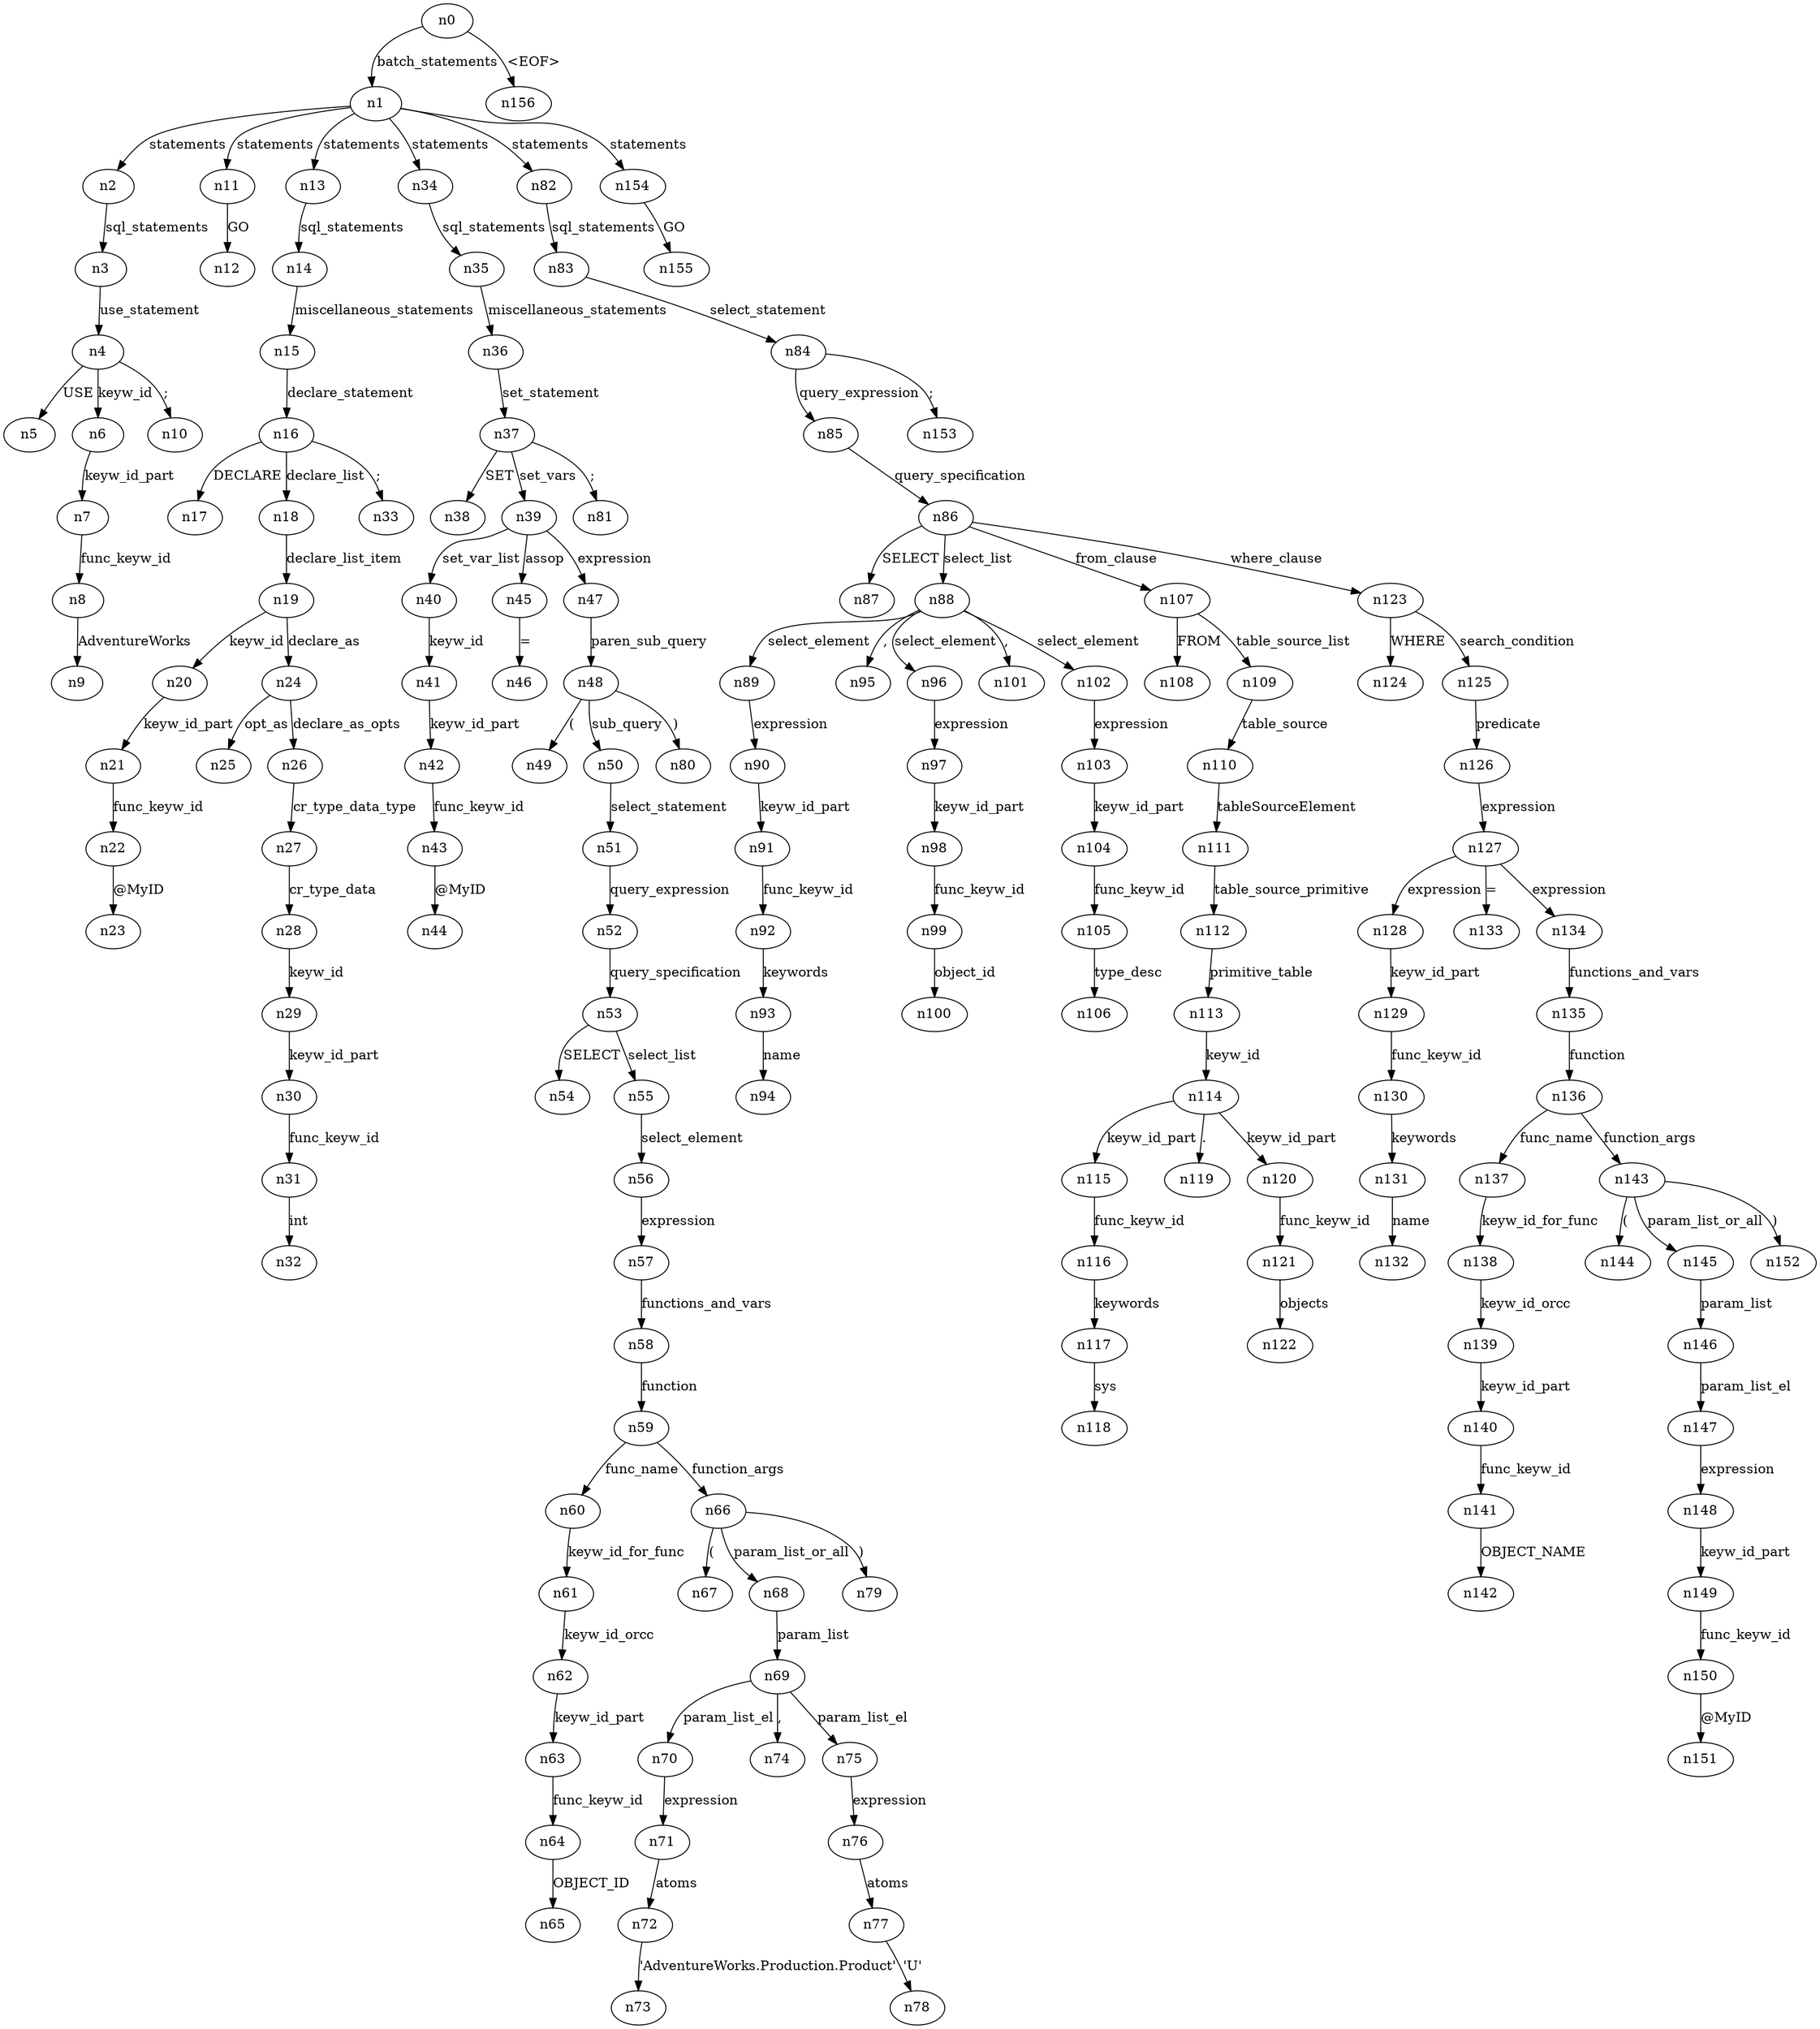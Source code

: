 digraph ParseTree {
  n0 -> n1 [label="batch_statements"];
  n1 -> n2 [label="statements"];
  n2 -> n3 [label="sql_statements"];
  n3 -> n4 [label="use_statement"];
  n4 -> n5 [label="USE"];
  n4 -> n6 [label="keyw_id"];
  n6 -> n7 [label="keyw_id_part"];
  n7 -> n8 [label="func_keyw_id"];
  n8 -> n9 [label="AdventureWorks"];
  n4 -> n10 [label=";"];
  n1 -> n11 [label="statements"];
  n11 -> n12 [label="GO"];
  n1 -> n13 [label="statements"];
  n13 -> n14 [label="sql_statements"];
  n14 -> n15 [label="miscellaneous_statements"];
  n15 -> n16 [label="declare_statement"];
  n16 -> n17 [label="DECLARE"];
  n16 -> n18 [label="declare_list"];
  n18 -> n19 [label="declare_list_item"];
  n19 -> n20 [label="keyw_id"];
  n20 -> n21 [label="keyw_id_part"];
  n21 -> n22 [label="func_keyw_id"];
  n22 -> n23 [label="@MyID"];
  n19 -> n24 [label="declare_as"];
  n24 -> n25 [label="opt_as"];
  n24 -> n26 [label="declare_as_opts"];
  n26 -> n27 [label="cr_type_data_type"];
  n27 -> n28 [label="cr_type_data"];
  n28 -> n29 [label="keyw_id"];
  n29 -> n30 [label="keyw_id_part"];
  n30 -> n31 [label="func_keyw_id"];
  n31 -> n32 [label="int"];
  n16 -> n33 [label=";"];
  n1 -> n34 [label="statements"];
  n34 -> n35 [label="sql_statements"];
  n35 -> n36 [label="miscellaneous_statements"];
  n36 -> n37 [label="set_statement"];
  n37 -> n38 [label="SET"];
  n37 -> n39 [label="set_vars"];
  n39 -> n40 [label="set_var_list"];
  n40 -> n41 [label="keyw_id"];
  n41 -> n42 [label="keyw_id_part"];
  n42 -> n43 [label="func_keyw_id"];
  n43 -> n44 [label="@MyID"];
  n39 -> n45 [label="assop"];
  n45 -> n46 [label="="];
  n39 -> n47 [label="expression"];
  n47 -> n48 [label="paren_sub_query"];
  n48 -> n49 [label="("];
  n48 -> n50 [label="sub_query"];
  n50 -> n51 [label="select_statement"];
  n51 -> n52 [label="query_expression"];
  n52 -> n53 [label="query_specification"];
  n53 -> n54 [label="SELECT"];
  n53 -> n55 [label="select_list"];
  n55 -> n56 [label="select_element"];
  n56 -> n57 [label="expression"];
  n57 -> n58 [label="functions_and_vars"];
  n58 -> n59 [label="function"];
  n59 -> n60 [label="func_name"];
  n60 -> n61 [label="keyw_id_for_func"];
  n61 -> n62 [label="keyw_id_orcc"];
  n62 -> n63 [label="keyw_id_part"];
  n63 -> n64 [label="func_keyw_id"];
  n64 -> n65 [label="OBJECT_ID"];
  n59 -> n66 [label="function_args"];
  n66 -> n67 [label="("];
  n66 -> n68 [label="param_list_or_all"];
  n68 -> n69 [label="param_list"];
  n69 -> n70 [label="param_list_el"];
  n70 -> n71 [label="expression"];
  n71 -> n72 [label="atoms"];
  n72 -> n73 [label="'AdventureWorks.Production.Product'"];
  n69 -> n74 [label=","];
  n69 -> n75 [label="param_list_el"];
  n75 -> n76 [label="expression"];
  n76 -> n77 [label="atoms"];
  n77 -> n78 [label="'U'"];
  n66 -> n79 [label=")"];
  n48 -> n80 [label=")"];
  n37 -> n81 [label=";"];
  n1 -> n82 [label="statements"];
  n82 -> n83 [label="sql_statements"];
  n83 -> n84 [label="select_statement"];
  n84 -> n85 [label="query_expression"];
  n85 -> n86 [label="query_specification"];
  n86 -> n87 [label="SELECT"];
  n86 -> n88 [label="select_list"];
  n88 -> n89 [label="select_element"];
  n89 -> n90 [label="expression"];
  n90 -> n91 [label="keyw_id_part"];
  n91 -> n92 [label="func_keyw_id"];
  n92 -> n93 [label="keywords"];
  n93 -> n94 [label="name"];
  n88 -> n95 [label=","];
  n88 -> n96 [label="select_element"];
  n96 -> n97 [label="expression"];
  n97 -> n98 [label="keyw_id_part"];
  n98 -> n99 [label="func_keyw_id"];
  n99 -> n100 [label="object_id"];
  n88 -> n101 [label=","];
  n88 -> n102 [label="select_element"];
  n102 -> n103 [label="expression"];
  n103 -> n104 [label="keyw_id_part"];
  n104 -> n105 [label="func_keyw_id"];
  n105 -> n106 [label="type_desc"];
  n86 -> n107 [label="from_clause"];
  n107 -> n108 [label="FROM"];
  n107 -> n109 [label="table_source_list"];
  n109 -> n110 [label="table_source"];
  n110 -> n111 [label="tableSourceElement"];
  n111 -> n112 [label="table_source_primitive"];
  n112 -> n113 [label="primitive_table"];
  n113 -> n114 [label="keyw_id"];
  n114 -> n115 [label="keyw_id_part"];
  n115 -> n116 [label="func_keyw_id"];
  n116 -> n117 [label="keywords"];
  n117 -> n118 [label="sys"];
  n114 -> n119 [label="."];
  n114 -> n120 [label="keyw_id_part"];
  n120 -> n121 [label="func_keyw_id"];
  n121 -> n122 [label="objects"];
  n86 -> n123 [label="where_clause"];
  n123 -> n124 [label="WHERE"];
  n123 -> n125 [label="search_condition"];
  n125 -> n126 [label="predicate"];
  n126 -> n127 [label="expression"];
  n127 -> n128 [label="expression"];
  n128 -> n129 [label="keyw_id_part"];
  n129 -> n130 [label="func_keyw_id"];
  n130 -> n131 [label="keywords"];
  n131 -> n132 [label="name"];
  n127 -> n133 [label="="];
  n127 -> n134 [label="expression"];
  n134 -> n135 [label="functions_and_vars"];
  n135 -> n136 [label="function"];
  n136 -> n137 [label="func_name"];
  n137 -> n138 [label="keyw_id_for_func"];
  n138 -> n139 [label="keyw_id_orcc"];
  n139 -> n140 [label="keyw_id_part"];
  n140 -> n141 [label="func_keyw_id"];
  n141 -> n142 [label="OBJECT_NAME"];
  n136 -> n143 [label="function_args"];
  n143 -> n144 [label="("];
  n143 -> n145 [label="param_list_or_all"];
  n145 -> n146 [label="param_list"];
  n146 -> n147 [label="param_list_el"];
  n147 -> n148 [label="expression"];
  n148 -> n149 [label="keyw_id_part"];
  n149 -> n150 [label="func_keyw_id"];
  n150 -> n151 [label="@MyID"];
  n143 -> n152 [label=")"];
  n84 -> n153 [label=";"];
  n1 -> n154 [label="statements"];
  n154 -> n155 [label="GO"];
  n0 -> n156 [label="<EOF>"];
}